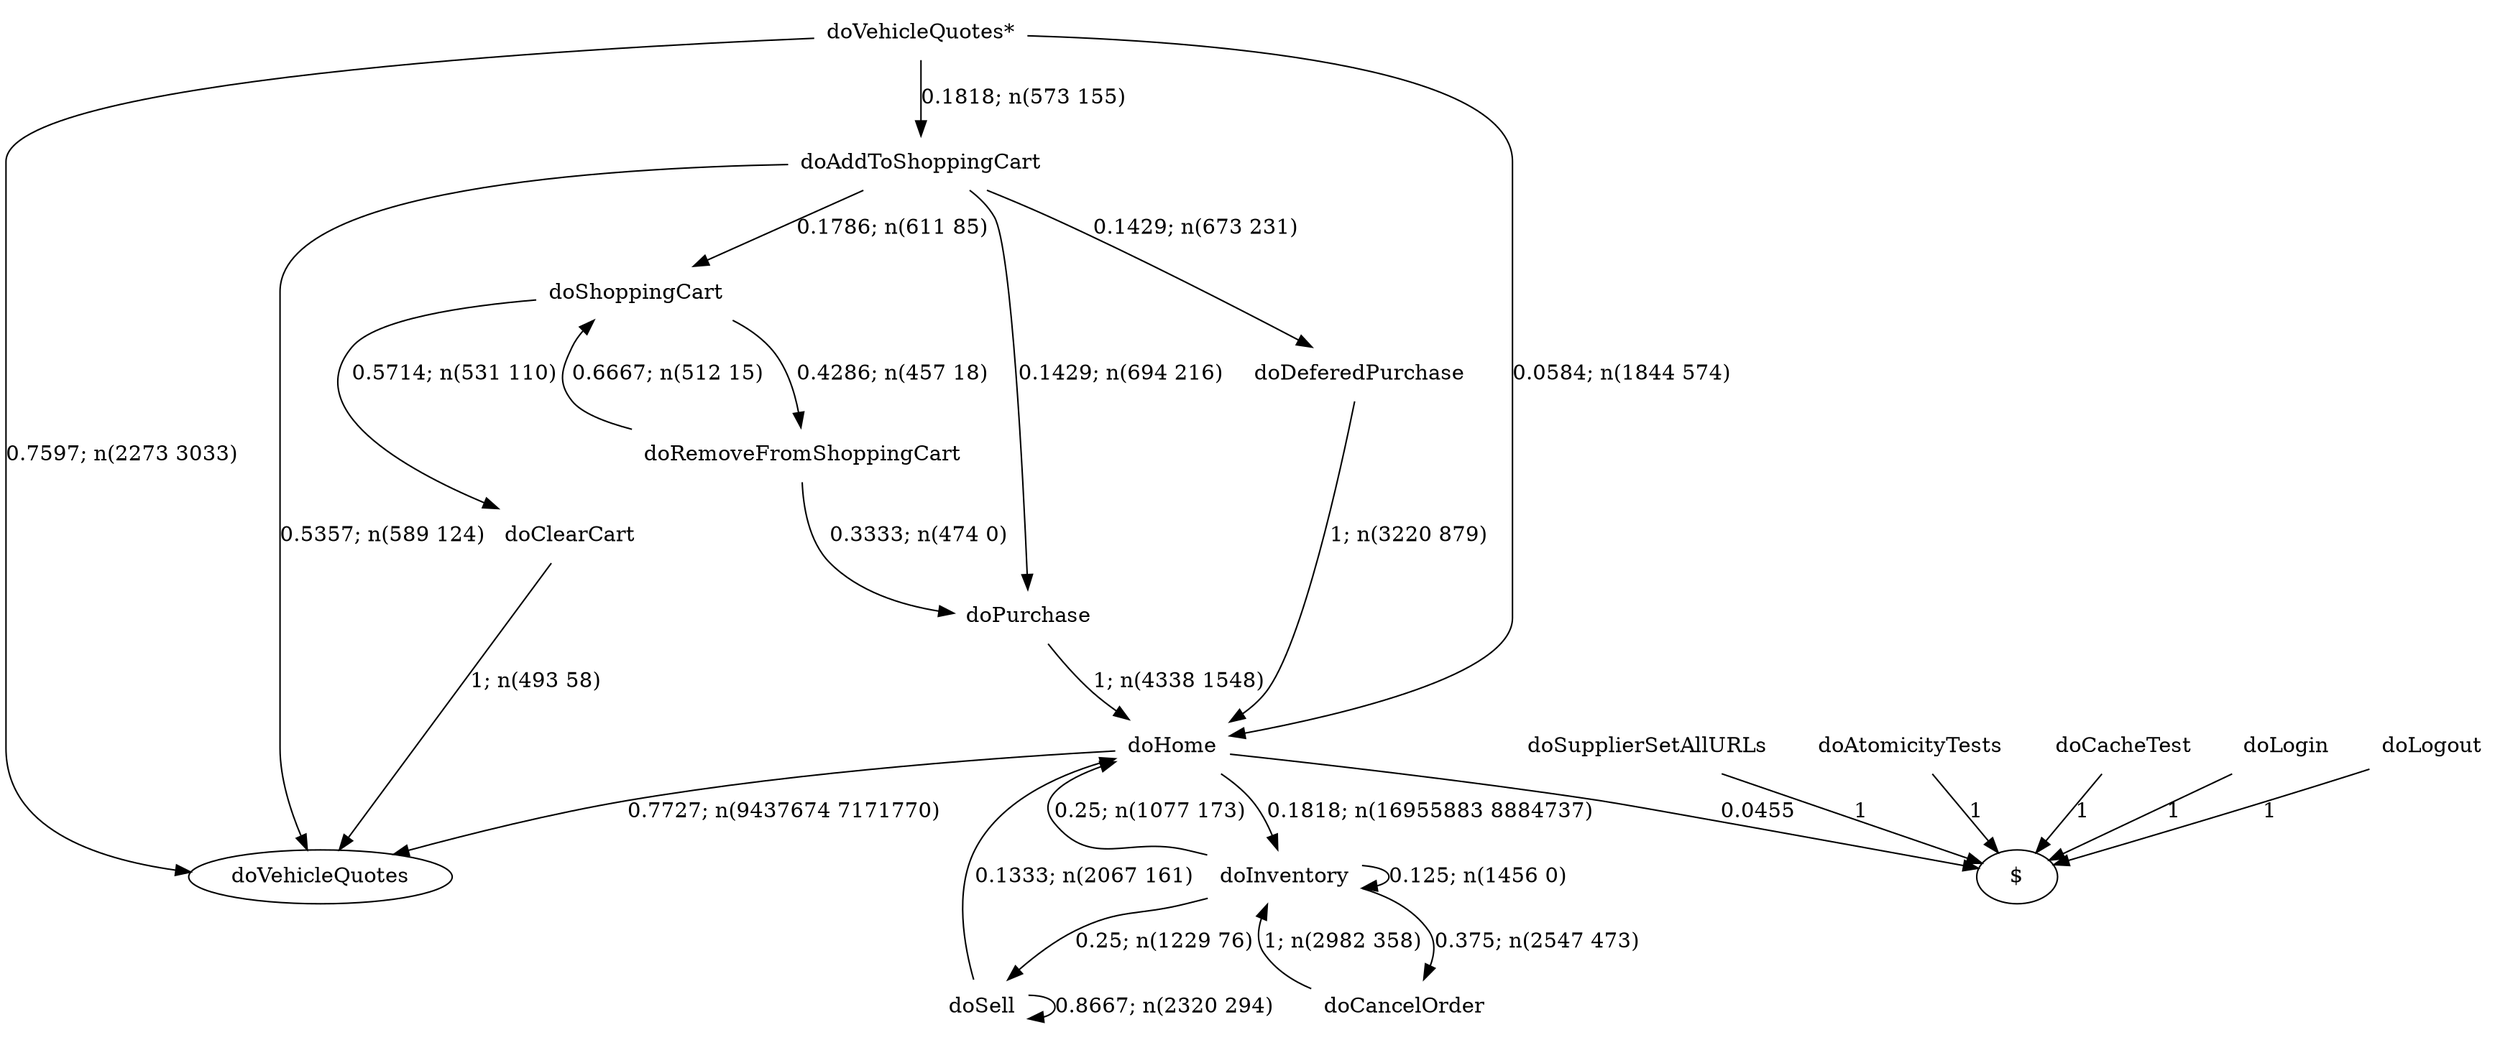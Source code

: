 digraph G {"doVehicleQuotes*" [label="doVehicleQuotes*",shape=none];"doSupplierSetAllURLs" [label="doSupplierSetAllURLs",shape=none];"doAtomicityTests" [label="doAtomicityTests",shape=none];"doCacheTest" [label="doCacheTest",shape=none];"doLogin" [label="doLogin",shape=none];"doAddToShoppingCart" [label="doAddToShoppingCart",shape=none];"doDeferedPurchase" [label="doDeferedPurchase",shape=none];"doHome" [label="doHome",shape=none];"doShoppingCart" [label="doShoppingCart",shape=none];"doClearCart" [label="doClearCart",shape=none];"doPurchase" [label="doPurchase",shape=none];"doInventory" [label="doInventory",shape=none];"doSell" [label="doSell",shape=none];"doLogout" [label="doLogout",shape=none];"doCancelOrder" [label="doCancelOrder",shape=none];"doRemoveFromShoppingCart" [label="doRemoveFromShoppingCart",shape=none];"doVehicleQuotes*"->"doVehicleQuotes" [style=solid,label="0.7597; n(2273 3033)"];"doVehicleQuotes*"->"doAddToShoppingCart" [style=solid,label="0.1818; n(573 155)"];"doVehicleQuotes*"->"doHome" [style=solid,label="0.0584; n(1844 574)"];"doSupplierSetAllURLs"->"$" [style=solid,label="1"];"doAtomicityTests"->"$" [style=solid,label="1"];"doCacheTest"->"$" [style=solid,label="1"];"doLogin"->"$" [style=solid,label="1"];"doAddToShoppingCart"->"doVehicleQuotes" [style=solid,label="0.5357; n(589 124)"];"doAddToShoppingCart"->"doDeferedPurchase" [style=solid,label="0.1429; n(673 231)"];"doAddToShoppingCart"->"doShoppingCart" [style=solid,label="0.1786; n(611 85)"];"doAddToShoppingCart"->"doPurchase" [style=solid,label="0.1429; n(694 216)"];"doDeferedPurchase"->"doHome" [style=solid,label="1; n(3220 879)"];"doHome"->"doVehicleQuotes" [style=solid,label="0.7727; n(9437674 7171770)"];"doHome"->"doInventory" [style=solid,label="0.1818; n(16955883 8884737)"];"doHome"->"$" [style=solid,label="0.0455"];"doShoppingCart"->"doClearCart" [style=solid,label="0.5714; n(531 110)"];"doShoppingCart"->"doRemoveFromShoppingCart" [style=solid,label="0.4286; n(457 18)"];"doClearCart"->"doVehicleQuotes" [style=solid,label="1; n(493 58)"];"doPurchase"->"doHome" [style=solid,label="1; n(4338 1548)"];"doInventory"->"doHome" [style=solid,label="0.25; n(1077 173)"];"doInventory"->"doInventory" [style=solid,label="0.125; n(1456 0)"];"doInventory"->"doSell" [style=solid,label="0.25; n(1229 76)"];"doInventory"->"doCancelOrder" [style=solid,label="0.375; n(2547 473)"];"doSell"->"doHome" [style=solid,label="0.1333; n(2067 161)"];"doSell"->"doSell" [style=solid,label="0.8667; n(2320 294)"];"doLogout"->"$" [style=solid,label="1"];"doCancelOrder"->"doInventory" [style=solid,label="1; n(2982 358)"];"doRemoveFromShoppingCart"->"doShoppingCart" [style=solid,label="0.6667; n(512 15)"];"doRemoveFromShoppingCart"->"doPurchase" [style=solid,label="0.3333; n(474 0)"];}